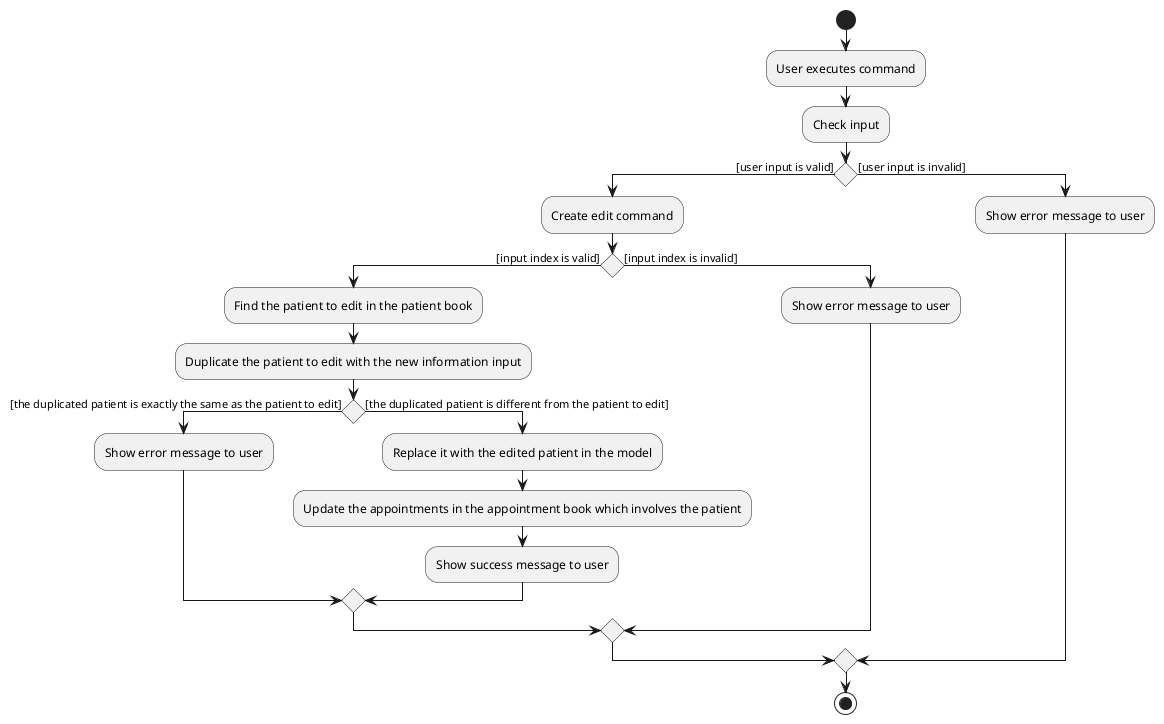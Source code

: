 @startuml
start
:User executes command;
:Check input;
if() then ([user input is valid])
    :Create edit command;
    if() then ([input index is valid])
        :Find the patient to edit in the patient book;
        :Duplicate the patient to edit with the new information input;
        if() then ([the duplicated patient is exactly the same as the patient to edit])
            :Show error message to user;
        else([the duplicated patient is different from the patient to edit])
            :Replace it with the edited patient in the model;
            :Update the appointments in the appointment book which involves the patient;
            :Show success message to user;
        endif
    else([input index is invalid])
        :Show error message to user;
    endif
else([user input is invalid])
    :Show error message to user;
endif
stop
@enduml

